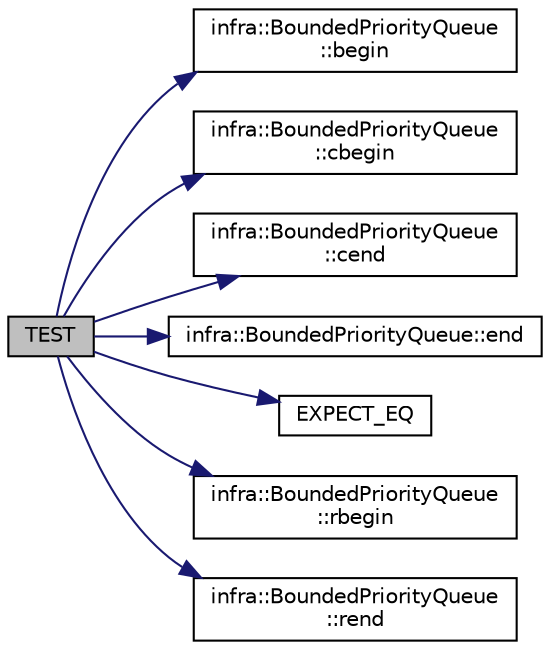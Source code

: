 digraph "TEST"
{
 // INTERACTIVE_SVG=YES
  edge [fontname="Helvetica",fontsize="10",labelfontname="Helvetica",labelfontsize="10"];
  node [fontname="Helvetica",fontsize="10",shape=record];
  rankdir="LR";
  Node67 [label="TEST",height=0.2,width=0.4,color="black", fillcolor="grey75", style="filled", fontcolor="black"];
  Node67 -> Node68 [color="midnightblue",fontsize="10",style="solid",fontname="Helvetica"];
  Node68 [label="infra::BoundedPriorityQueue\l::begin",height=0.2,width=0.4,color="black", fillcolor="white", style="filled",URL="$df/d12/classinfra_1_1_bounded_priority_queue.html#a1505480073097e93b093db9a680104ff"];
  Node67 -> Node69 [color="midnightblue",fontsize="10",style="solid",fontname="Helvetica"];
  Node69 [label="infra::BoundedPriorityQueue\l::cbegin",height=0.2,width=0.4,color="black", fillcolor="white", style="filled",URL="$df/d12/classinfra_1_1_bounded_priority_queue.html#a68913944ccae94853ac582e8b8a31479"];
  Node67 -> Node70 [color="midnightblue",fontsize="10",style="solid",fontname="Helvetica"];
  Node70 [label="infra::BoundedPriorityQueue\l::cend",height=0.2,width=0.4,color="black", fillcolor="white", style="filled",URL="$df/d12/classinfra_1_1_bounded_priority_queue.html#ade6cca90ba5b61ebbc96557a4f515c15"];
  Node67 -> Node71 [color="midnightblue",fontsize="10",style="solid",fontname="Helvetica"];
  Node71 [label="infra::BoundedPriorityQueue::end",height=0.2,width=0.4,color="black", fillcolor="white", style="filled",URL="$df/d12/classinfra_1_1_bounded_priority_queue.html#ab44c499336e6aa979e5d68fa4b83ebae"];
  Node67 -> Node72 [color="midnightblue",fontsize="10",style="solid",fontname="Helvetica"];
  Node72 [label="EXPECT_EQ",height=0.2,width=0.4,color="black", fillcolor="white", style="filled",URL="$d6/def/_test_json_8cpp.html#a82745227e2f0a8edbb4ae630d88a8e86"];
  Node67 -> Node73 [color="midnightblue",fontsize="10",style="solid",fontname="Helvetica"];
  Node73 [label="infra::BoundedPriorityQueue\l::rbegin",height=0.2,width=0.4,color="black", fillcolor="white", style="filled",URL="$df/d12/classinfra_1_1_bounded_priority_queue.html#ad919484333d4b752d73ead631e0fad07"];
  Node67 -> Node74 [color="midnightblue",fontsize="10",style="solid",fontname="Helvetica"];
  Node74 [label="infra::BoundedPriorityQueue\l::rend",height=0.2,width=0.4,color="black", fillcolor="white", style="filled",URL="$df/d12/classinfra_1_1_bounded_priority_queue.html#ac802b385436d09ee6671ded37bd22ea7"];
}
